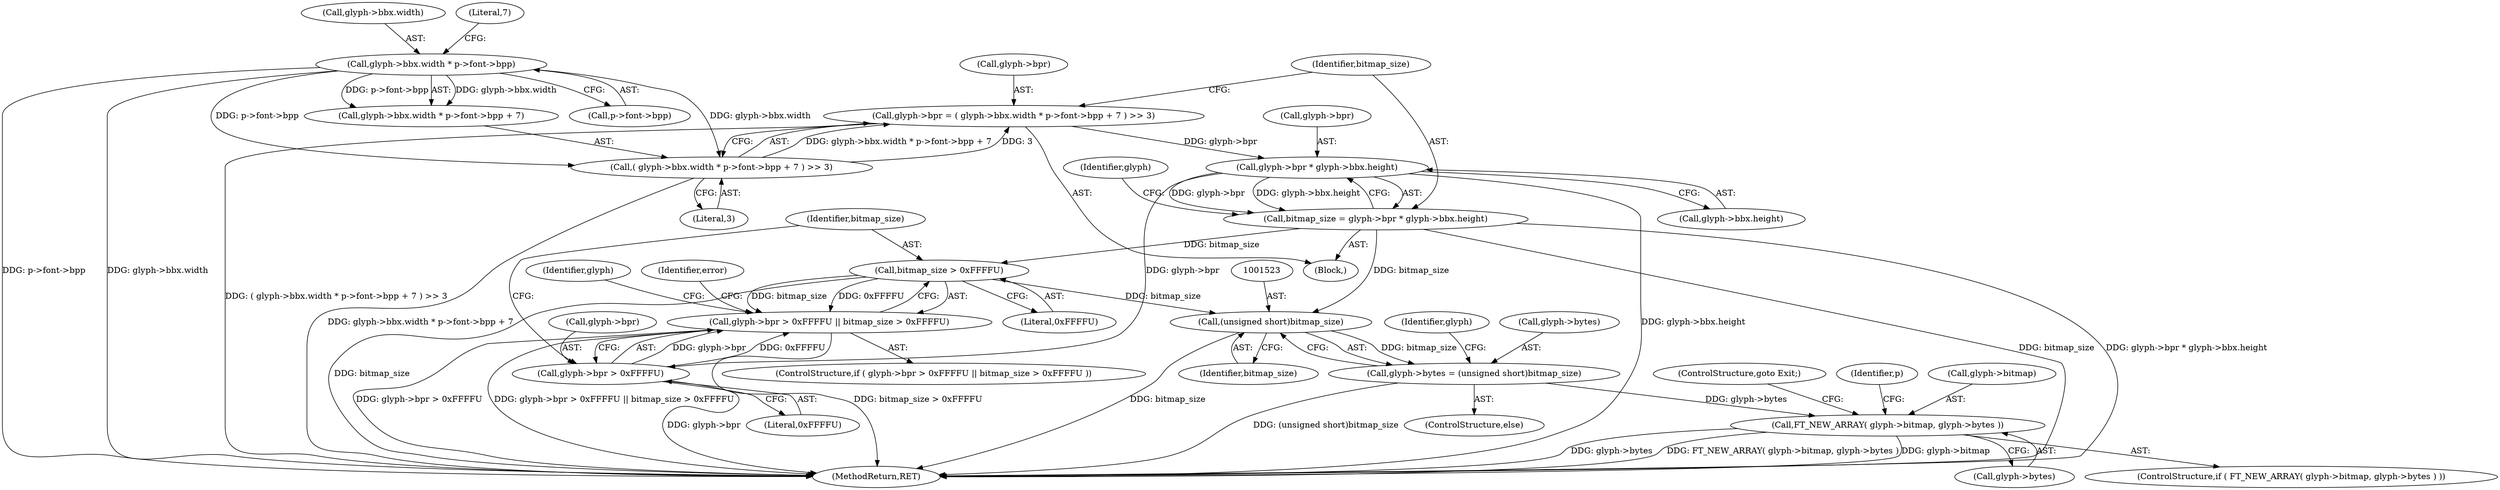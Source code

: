 digraph "0_savannah_07bdb6e289c7954e2a533039dc93c1c136099d2d@integer" {
"1001472" [label="(Call,glyph->bpr = ( glyph->bbx.width * p->font->bpp + 7 ) >> 3)"];
"1001476" [label="(Call,( glyph->bbx.width * p->font->bpp + 7 ) >> 3)"];
"1001478" [label="(Call,glyph->bbx.width * p->font->bpp)"];
"1001493" [label="(Call,glyph->bpr * glyph->bbx.height)"];
"1001491" [label="(Call,bitmap_size = glyph->bpr * glyph->bbx.height)"];
"1001509" [label="(Call,bitmap_size > 0xFFFFU)"];
"1001503" [label="(Call,glyph->bpr > 0xFFFFU || bitmap_size > 0xFFFFU)"];
"1001522" [label="(Call,(unsigned short)bitmap_size)"];
"1001518" [label="(Call,glyph->bytes = (unsigned short)bitmap_size)"];
"1001526" [label="(Call,FT_NEW_ARRAY( glyph->bitmap, glyph->bytes ))"];
"1001504" [label="(Call,glyph->bpr > 0xFFFFU)"];
"1001477" [label="(Call,glyph->bbx.width * p->font->bpp + 7)"];
"1001484" [label="(Call,p->font->bpp)"];
"1001494" [label="(Call,glyph->bpr)"];
"1001510" [label="(Identifier,bitmap_size)"];
"1001524" [label="(Identifier,bitmap_size)"];
"1001497" [label="(Call,glyph->bbx.height)"];
"1001528" [label="(Identifier,glyph)"];
"1001478" [label="(Call,glyph->bbx.width * p->font->bpp)"];
"1001530" [label="(Call,glyph->bytes)"];
"1001533" [label="(ControlStructure,goto Exit;)"];
"1001522" [label="(Call,(unsigned short)bitmap_size)"];
"1001492" [label="(Identifier,bitmap_size)"];
"1001508" [label="(Literal,0xFFFFU)"];
"1001518" [label="(Call,glyph->bytes = (unsigned short)bitmap_size)"];
"1001473" [label="(Call,glyph->bpr)"];
"1001520" [label="(Identifier,glyph)"];
"1001526" [label="(Call,FT_NEW_ARRAY( glyph->bitmap, glyph->bytes ))"];
"1001490" [label="(Literal,3)"];
"1001491" [label="(Call,bitmap_size = glyph->bpr * glyph->bbx.height)"];
"1001502" [label="(ControlStructure,if ( glyph->bpr > 0xFFFFU || bitmap_size > 0xFFFFU ))"];
"1001517" [label="(ControlStructure,else)"];
"1001503" [label="(Call,glyph->bpr > 0xFFFFU || bitmap_size > 0xFFFFU)"];
"1001458" [label="(Block,)"];
"1001536" [label="(Identifier,p)"];
"1001527" [label="(Call,glyph->bitmap)"];
"1001472" [label="(Call,glyph->bpr = ( glyph->bbx.width * p->font->bpp + 7 ) >> 3)"];
"1001479" [label="(Call,glyph->bbx.width)"];
"1001514" [label="(Identifier,error)"];
"1001519" [label="(Call,glyph->bytes)"];
"1001504" [label="(Call,glyph->bpr > 0xFFFFU)"];
"1001509" [label="(Call,bitmap_size > 0xFFFFU)"];
"1001505" [label="(Call,glyph->bpr)"];
"1001476" [label="(Call,( glyph->bbx.width * p->font->bpp + 7 ) >> 3)"];
"1001489" [label="(Literal,7)"];
"1001568" [label="(MethodReturn,RET)"];
"1001511" [label="(Literal,0xFFFFU)"];
"1001525" [label="(ControlStructure,if ( FT_NEW_ARRAY( glyph->bitmap, glyph->bytes ) ))"];
"1001493" [label="(Call,glyph->bpr * glyph->bbx.height)"];
"1001506" [label="(Identifier,glyph)"];
"1001472" -> "1001458"  [label="AST: "];
"1001472" -> "1001476"  [label="CFG: "];
"1001473" -> "1001472"  [label="AST: "];
"1001476" -> "1001472"  [label="AST: "];
"1001492" -> "1001472"  [label="CFG: "];
"1001472" -> "1001568"  [label="DDG: ( glyph->bbx.width * p->font->bpp + 7 ) >> 3"];
"1001476" -> "1001472"  [label="DDG: glyph->bbx.width * p->font->bpp + 7"];
"1001476" -> "1001472"  [label="DDG: 3"];
"1001472" -> "1001493"  [label="DDG: glyph->bpr"];
"1001476" -> "1001490"  [label="CFG: "];
"1001477" -> "1001476"  [label="AST: "];
"1001490" -> "1001476"  [label="AST: "];
"1001476" -> "1001568"  [label="DDG: glyph->bbx.width * p->font->bpp + 7"];
"1001478" -> "1001476"  [label="DDG: glyph->bbx.width"];
"1001478" -> "1001476"  [label="DDG: p->font->bpp"];
"1001478" -> "1001477"  [label="AST: "];
"1001478" -> "1001484"  [label="CFG: "];
"1001479" -> "1001478"  [label="AST: "];
"1001484" -> "1001478"  [label="AST: "];
"1001489" -> "1001478"  [label="CFG: "];
"1001478" -> "1001568"  [label="DDG: glyph->bbx.width"];
"1001478" -> "1001568"  [label="DDG: p->font->bpp"];
"1001478" -> "1001477"  [label="DDG: glyph->bbx.width"];
"1001478" -> "1001477"  [label="DDG: p->font->bpp"];
"1001493" -> "1001491"  [label="AST: "];
"1001493" -> "1001497"  [label="CFG: "];
"1001494" -> "1001493"  [label="AST: "];
"1001497" -> "1001493"  [label="AST: "];
"1001491" -> "1001493"  [label="CFG: "];
"1001493" -> "1001568"  [label="DDG: glyph->bbx.height"];
"1001493" -> "1001491"  [label="DDG: glyph->bpr"];
"1001493" -> "1001491"  [label="DDG: glyph->bbx.height"];
"1001493" -> "1001504"  [label="DDG: glyph->bpr"];
"1001491" -> "1001458"  [label="AST: "];
"1001492" -> "1001491"  [label="AST: "];
"1001506" -> "1001491"  [label="CFG: "];
"1001491" -> "1001568"  [label="DDG: glyph->bpr * glyph->bbx.height"];
"1001491" -> "1001568"  [label="DDG: bitmap_size"];
"1001491" -> "1001509"  [label="DDG: bitmap_size"];
"1001491" -> "1001522"  [label="DDG: bitmap_size"];
"1001509" -> "1001503"  [label="AST: "];
"1001509" -> "1001511"  [label="CFG: "];
"1001510" -> "1001509"  [label="AST: "];
"1001511" -> "1001509"  [label="AST: "];
"1001503" -> "1001509"  [label="CFG: "];
"1001509" -> "1001568"  [label="DDG: bitmap_size"];
"1001509" -> "1001503"  [label="DDG: bitmap_size"];
"1001509" -> "1001503"  [label="DDG: 0xFFFFU"];
"1001509" -> "1001522"  [label="DDG: bitmap_size"];
"1001503" -> "1001502"  [label="AST: "];
"1001503" -> "1001504"  [label="CFG: "];
"1001504" -> "1001503"  [label="AST: "];
"1001514" -> "1001503"  [label="CFG: "];
"1001520" -> "1001503"  [label="CFG: "];
"1001503" -> "1001568"  [label="DDG: bitmap_size > 0xFFFFU"];
"1001503" -> "1001568"  [label="DDG: glyph->bpr > 0xFFFFU"];
"1001503" -> "1001568"  [label="DDG: glyph->bpr > 0xFFFFU || bitmap_size > 0xFFFFU"];
"1001504" -> "1001503"  [label="DDG: glyph->bpr"];
"1001504" -> "1001503"  [label="DDG: 0xFFFFU"];
"1001522" -> "1001518"  [label="AST: "];
"1001522" -> "1001524"  [label="CFG: "];
"1001523" -> "1001522"  [label="AST: "];
"1001524" -> "1001522"  [label="AST: "];
"1001518" -> "1001522"  [label="CFG: "];
"1001522" -> "1001568"  [label="DDG: bitmap_size"];
"1001522" -> "1001518"  [label="DDG: bitmap_size"];
"1001518" -> "1001517"  [label="AST: "];
"1001519" -> "1001518"  [label="AST: "];
"1001528" -> "1001518"  [label="CFG: "];
"1001518" -> "1001568"  [label="DDG: (unsigned short)bitmap_size"];
"1001518" -> "1001526"  [label="DDG: glyph->bytes"];
"1001526" -> "1001525"  [label="AST: "];
"1001526" -> "1001530"  [label="CFG: "];
"1001527" -> "1001526"  [label="AST: "];
"1001530" -> "1001526"  [label="AST: "];
"1001533" -> "1001526"  [label="CFG: "];
"1001536" -> "1001526"  [label="CFG: "];
"1001526" -> "1001568"  [label="DDG: glyph->bytes"];
"1001526" -> "1001568"  [label="DDG: FT_NEW_ARRAY( glyph->bitmap, glyph->bytes )"];
"1001526" -> "1001568"  [label="DDG: glyph->bitmap"];
"1001504" -> "1001508"  [label="CFG: "];
"1001505" -> "1001504"  [label="AST: "];
"1001508" -> "1001504"  [label="AST: "];
"1001510" -> "1001504"  [label="CFG: "];
"1001504" -> "1001568"  [label="DDG: glyph->bpr"];
}

